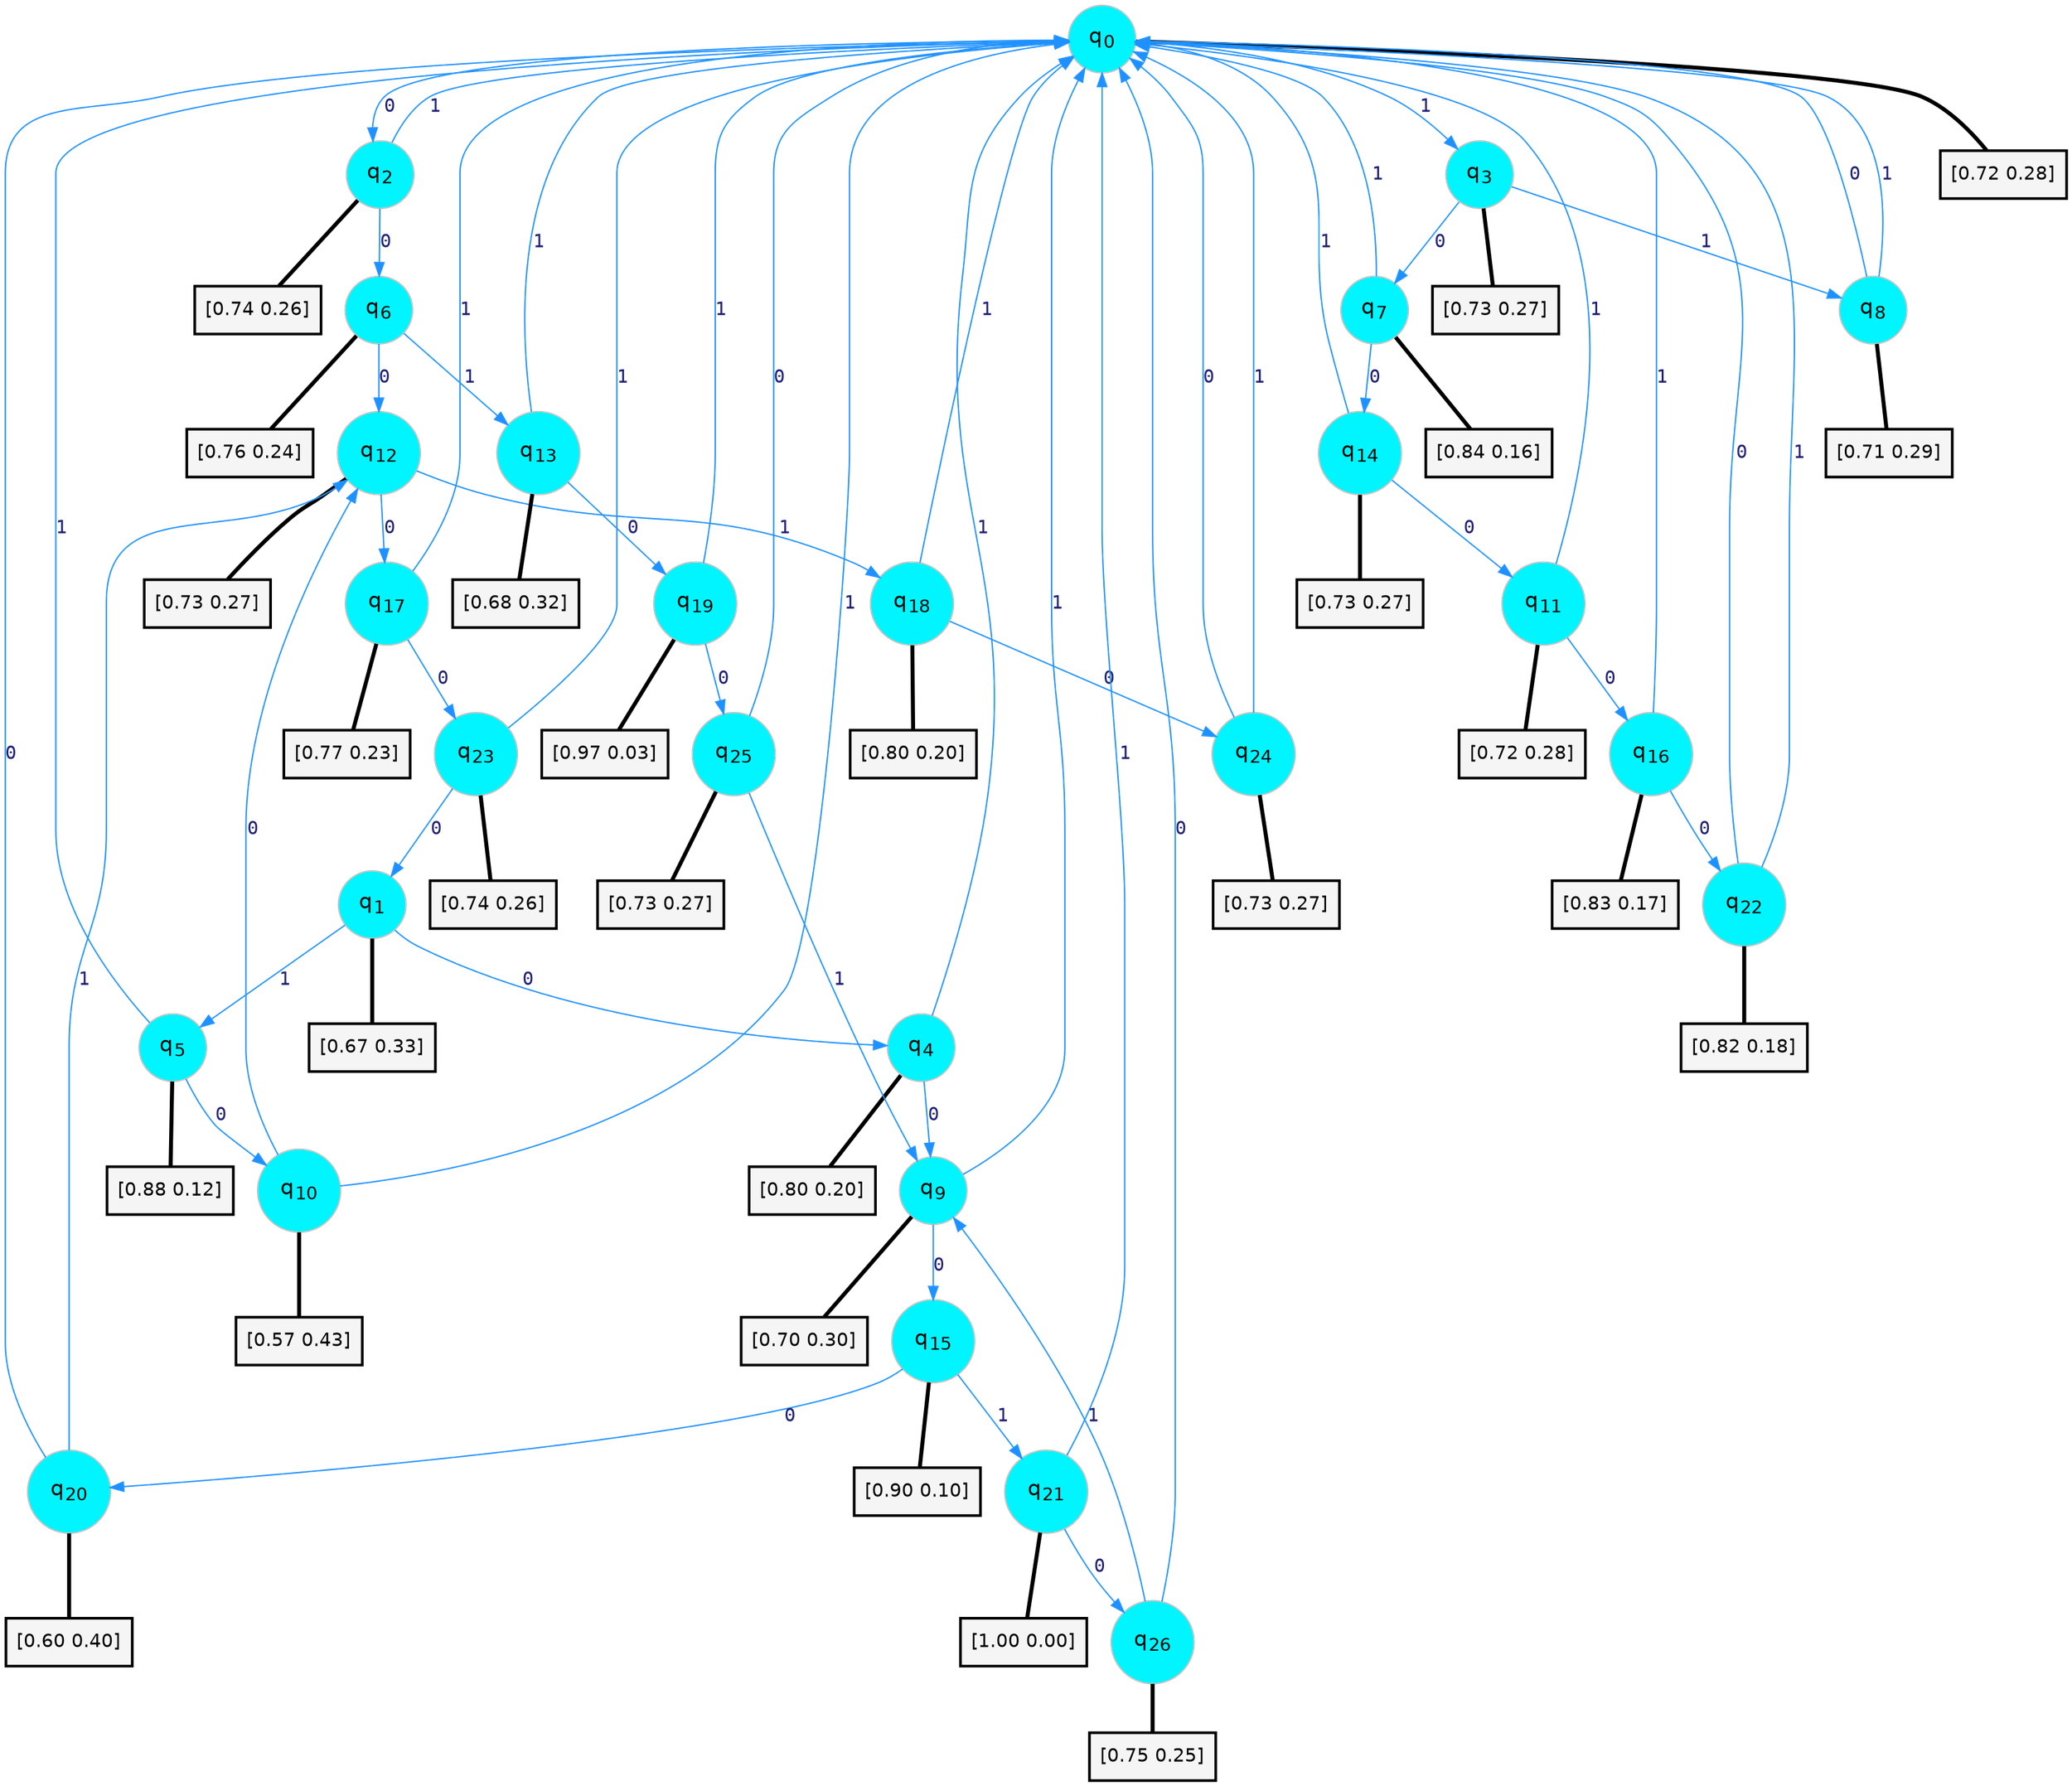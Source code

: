 digraph G {
graph [
bgcolor=transparent, dpi=300, rankdir=TD, size="40,25"];
node [
color=gray, fillcolor=turquoise1, fontcolor=black, fontname=Helvetica, fontsize=16, fontweight=bold, shape=circle, style=filled];
edge [
arrowsize=1, color=dodgerblue1, fontcolor=midnightblue, fontname=courier, fontweight=bold, penwidth=1, style=solid, weight=20];
0[label=<q<SUB>0</SUB>>];
1[label=<q<SUB>1</SUB>>];
2[label=<q<SUB>2</SUB>>];
3[label=<q<SUB>3</SUB>>];
4[label=<q<SUB>4</SUB>>];
5[label=<q<SUB>5</SUB>>];
6[label=<q<SUB>6</SUB>>];
7[label=<q<SUB>7</SUB>>];
8[label=<q<SUB>8</SUB>>];
9[label=<q<SUB>9</SUB>>];
10[label=<q<SUB>10</SUB>>];
11[label=<q<SUB>11</SUB>>];
12[label=<q<SUB>12</SUB>>];
13[label=<q<SUB>13</SUB>>];
14[label=<q<SUB>14</SUB>>];
15[label=<q<SUB>15</SUB>>];
16[label=<q<SUB>16</SUB>>];
17[label=<q<SUB>17</SUB>>];
18[label=<q<SUB>18</SUB>>];
19[label=<q<SUB>19</SUB>>];
20[label=<q<SUB>20</SUB>>];
21[label=<q<SUB>21</SUB>>];
22[label=<q<SUB>22</SUB>>];
23[label=<q<SUB>23</SUB>>];
24[label=<q<SUB>24</SUB>>];
25[label=<q<SUB>25</SUB>>];
26[label=<q<SUB>26</SUB>>];
27[label="[0.72 0.28]", shape=box,fontcolor=black, fontname=Helvetica, fontsize=14, penwidth=2, fillcolor=whitesmoke,color=black];
28[label="[0.67 0.33]", shape=box,fontcolor=black, fontname=Helvetica, fontsize=14, penwidth=2, fillcolor=whitesmoke,color=black];
29[label="[0.74 0.26]", shape=box,fontcolor=black, fontname=Helvetica, fontsize=14, penwidth=2, fillcolor=whitesmoke,color=black];
30[label="[0.73 0.27]", shape=box,fontcolor=black, fontname=Helvetica, fontsize=14, penwidth=2, fillcolor=whitesmoke,color=black];
31[label="[0.80 0.20]", shape=box,fontcolor=black, fontname=Helvetica, fontsize=14, penwidth=2, fillcolor=whitesmoke,color=black];
32[label="[0.88 0.12]", shape=box,fontcolor=black, fontname=Helvetica, fontsize=14, penwidth=2, fillcolor=whitesmoke,color=black];
33[label="[0.76 0.24]", shape=box,fontcolor=black, fontname=Helvetica, fontsize=14, penwidth=2, fillcolor=whitesmoke,color=black];
34[label="[0.84 0.16]", shape=box,fontcolor=black, fontname=Helvetica, fontsize=14, penwidth=2, fillcolor=whitesmoke,color=black];
35[label="[0.71 0.29]", shape=box,fontcolor=black, fontname=Helvetica, fontsize=14, penwidth=2, fillcolor=whitesmoke,color=black];
36[label="[0.70 0.30]", shape=box,fontcolor=black, fontname=Helvetica, fontsize=14, penwidth=2, fillcolor=whitesmoke,color=black];
37[label="[0.57 0.43]", shape=box,fontcolor=black, fontname=Helvetica, fontsize=14, penwidth=2, fillcolor=whitesmoke,color=black];
38[label="[0.72 0.28]", shape=box,fontcolor=black, fontname=Helvetica, fontsize=14, penwidth=2, fillcolor=whitesmoke,color=black];
39[label="[0.73 0.27]", shape=box,fontcolor=black, fontname=Helvetica, fontsize=14, penwidth=2, fillcolor=whitesmoke,color=black];
40[label="[0.68 0.32]", shape=box,fontcolor=black, fontname=Helvetica, fontsize=14, penwidth=2, fillcolor=whitesmoke,color=black];
41[label="[0.73 0.27]", shape=box,fontcolor=black, fontname=Helvetica, fontsize=14, penwidth=2, fillcolor=whitesmoke,color=black];
42[label="[0.90 0.10]", shape=box,fontcolor=black, fontname=Helvetica, fontsize=14, penwidth=2, fillcolor=whitesmoke,color=black];
43[label="[0.83 0.17]", shape=box,fontcolor=black, fontname=Helvetica, fontsize=14, penwidth=2, fillcolor=whitesmoke,color=black];
44[label="[0.77 0.23]", shape=box,fontcolor=black, fontname=Helvetica, fontsize=14, penwidth=2, fillcolor=whitesmoke,color=black];
45[label="[0.80 0.20]", shape=box,fontcolor=black, fontname=Helvetica, fontsize=14, penwidth=2, fillcolor=whitesmoke,color=black];
46[label="[0.97 0.03]", shape=box,fontcolor=black, fontname=Helvetica, fontsize=14, penwidth=2, fillcolor=whitesmoke,color=black];
47[label="[0.60 0.40]", shape=box,fontcolor=black, fontname=Helvetica, fontsize=14, penwidth=2, fillcolor=whitesmoke,color=black];
48[label="[1.00 0.00]", shape=box,fontcolor=black, fontname=Helvetica, fontsize=14, penwidth=2, fillcolor=whitesmoke,color=black];
49[label="[0.82 0.18]", shape=box,fontcolor=black, fontname=Helvetica, fontsize=14, penwidth=2, fillcolor=whitesmoke,color=black];
50[label="[0.74 0.26]", shape=box,fontcolor=black, fontname=Helvetica, fontsize=14, penwidth=2, fillcolor=whitesmoke,color=black];
51[label="[0.73 0.27]", shape=box,fontcolor=black, fontname=Helvetica, fontsize=14, penwidth=2, fillcolor=whitesmoke,color=black];
52[label="[0.73 0.27]", shape=box,fontcolor=black, fontname=Helvetica, fontsize=14, penwidth=2, fillcolor=whitesmoke,color=black];
53[label="[0.75 0.25]", shape=box,fontcolor=black, fontname=Helvetica, fontsize=14, penwidth=2, fillcolor=whitesmoke,color=black];
0->2 [label=0];
0->3 [label=1];
0->27 [arrowhead=none, penwidth=3,color=black];
1->4 [label=0];
1->5 [label=1];
1->28 [arrowhead=none, penwidth=3,color=black];
2->6 [label=0];
2->0 [label=1];
2->29 [arrowhead=none, penwidth=3,color=black];
3->7 [label=0];
3->8 [label=1];
3->30 [arrowhead=none, penwidth=3,color=black];
4->9 [label=0];
4->0 [label=1];
4->31 [arrowhead=none, penwidth=3,color=black];
5->10 [label=0];
5->0 [label=1];
5->32 [arrowhead=none, penwidth=3,color=black];
6->12 [label=0];
6->13 [label=1];
6->33 [arrowhead=none, penwidth=3,color=black];
7->14 [label=0];
7->0 [label=1];
7->34 [arrowhead=none, penwidth=3,color=black];
8->0 [label=0];
8->0 [label=1];
8->35 [arrowhead=none, penwidth=3,color=black];
9->15 [label=0];
9->0 [label=1];
9->36 [arrowhead=none, penwidth=3,color=black];
10->12 [label=0];
10->0 [label=1];
10->37 [arrowhead=none, penwidth=3,color=black];
11->16 [label=0];
11->0 [label=1];
11->38 [arrowhead=none, penwidth=3,color=black];
12->17 [label=0];
12->18 [label=1];
12->39 [arrowhead=none, penwidth=3,color=black];
13->19 [label=0];
13->0 [label=1];
13->40 [arrowhead=none, penwidth=3,color=black];
14->11 [label=0];
14->0 [label=1];
14->41 [arrowhead=none, penwidth=3,color=black];
15->20 [label=0];
15->21 [label=1];
15->42 [arrowhead=none, penwidth=3,color=black];
16->22 [label=0];
16->0 [label=1];
16->43 [arrowhead=none, penwidth=3,color=black];
17->23 [label=0];
17->0 [label=1];
17->44 [arrowhead=none, penwidth=3,color=black];
18->24 [label=0];
18->0 [label=1];
18->45 [arrowhead=none, penwidth=3,color=black];
19->25 [label=0];
19->0 [label=1];
19->46 [arrowhead=none, penwidth=3,color=black];
20->0 [label=0];
20->12 [label=1];
20->47 [arrowhead=none, penwidth=3,color=black];
21->26 [label=0];
21->0 [label=1];
21->48 [arrowhead=none, penwidth=3,color=black];
22->0 [label=0];
22->0 [label=1];
22->49 [arrowhead=none, penwidth=3,color=black];
23->1 [label=0];
23->0 [label=1];
23->50 [arrowhead=none, penwidth=3,color=black];
24->0 [label=0];
24->0 [label=1];
24->51 [arrowhead=none, penwidth=3,color=black];
25->0 [label=0];
25->9 [label=1];
25->52 [arrowhead=none, penwidth=3,color=black];
26->0 [label=0];
26->9 [label=1];
26->53 [arrowhead=none, penwidth=3,color=black];
}
